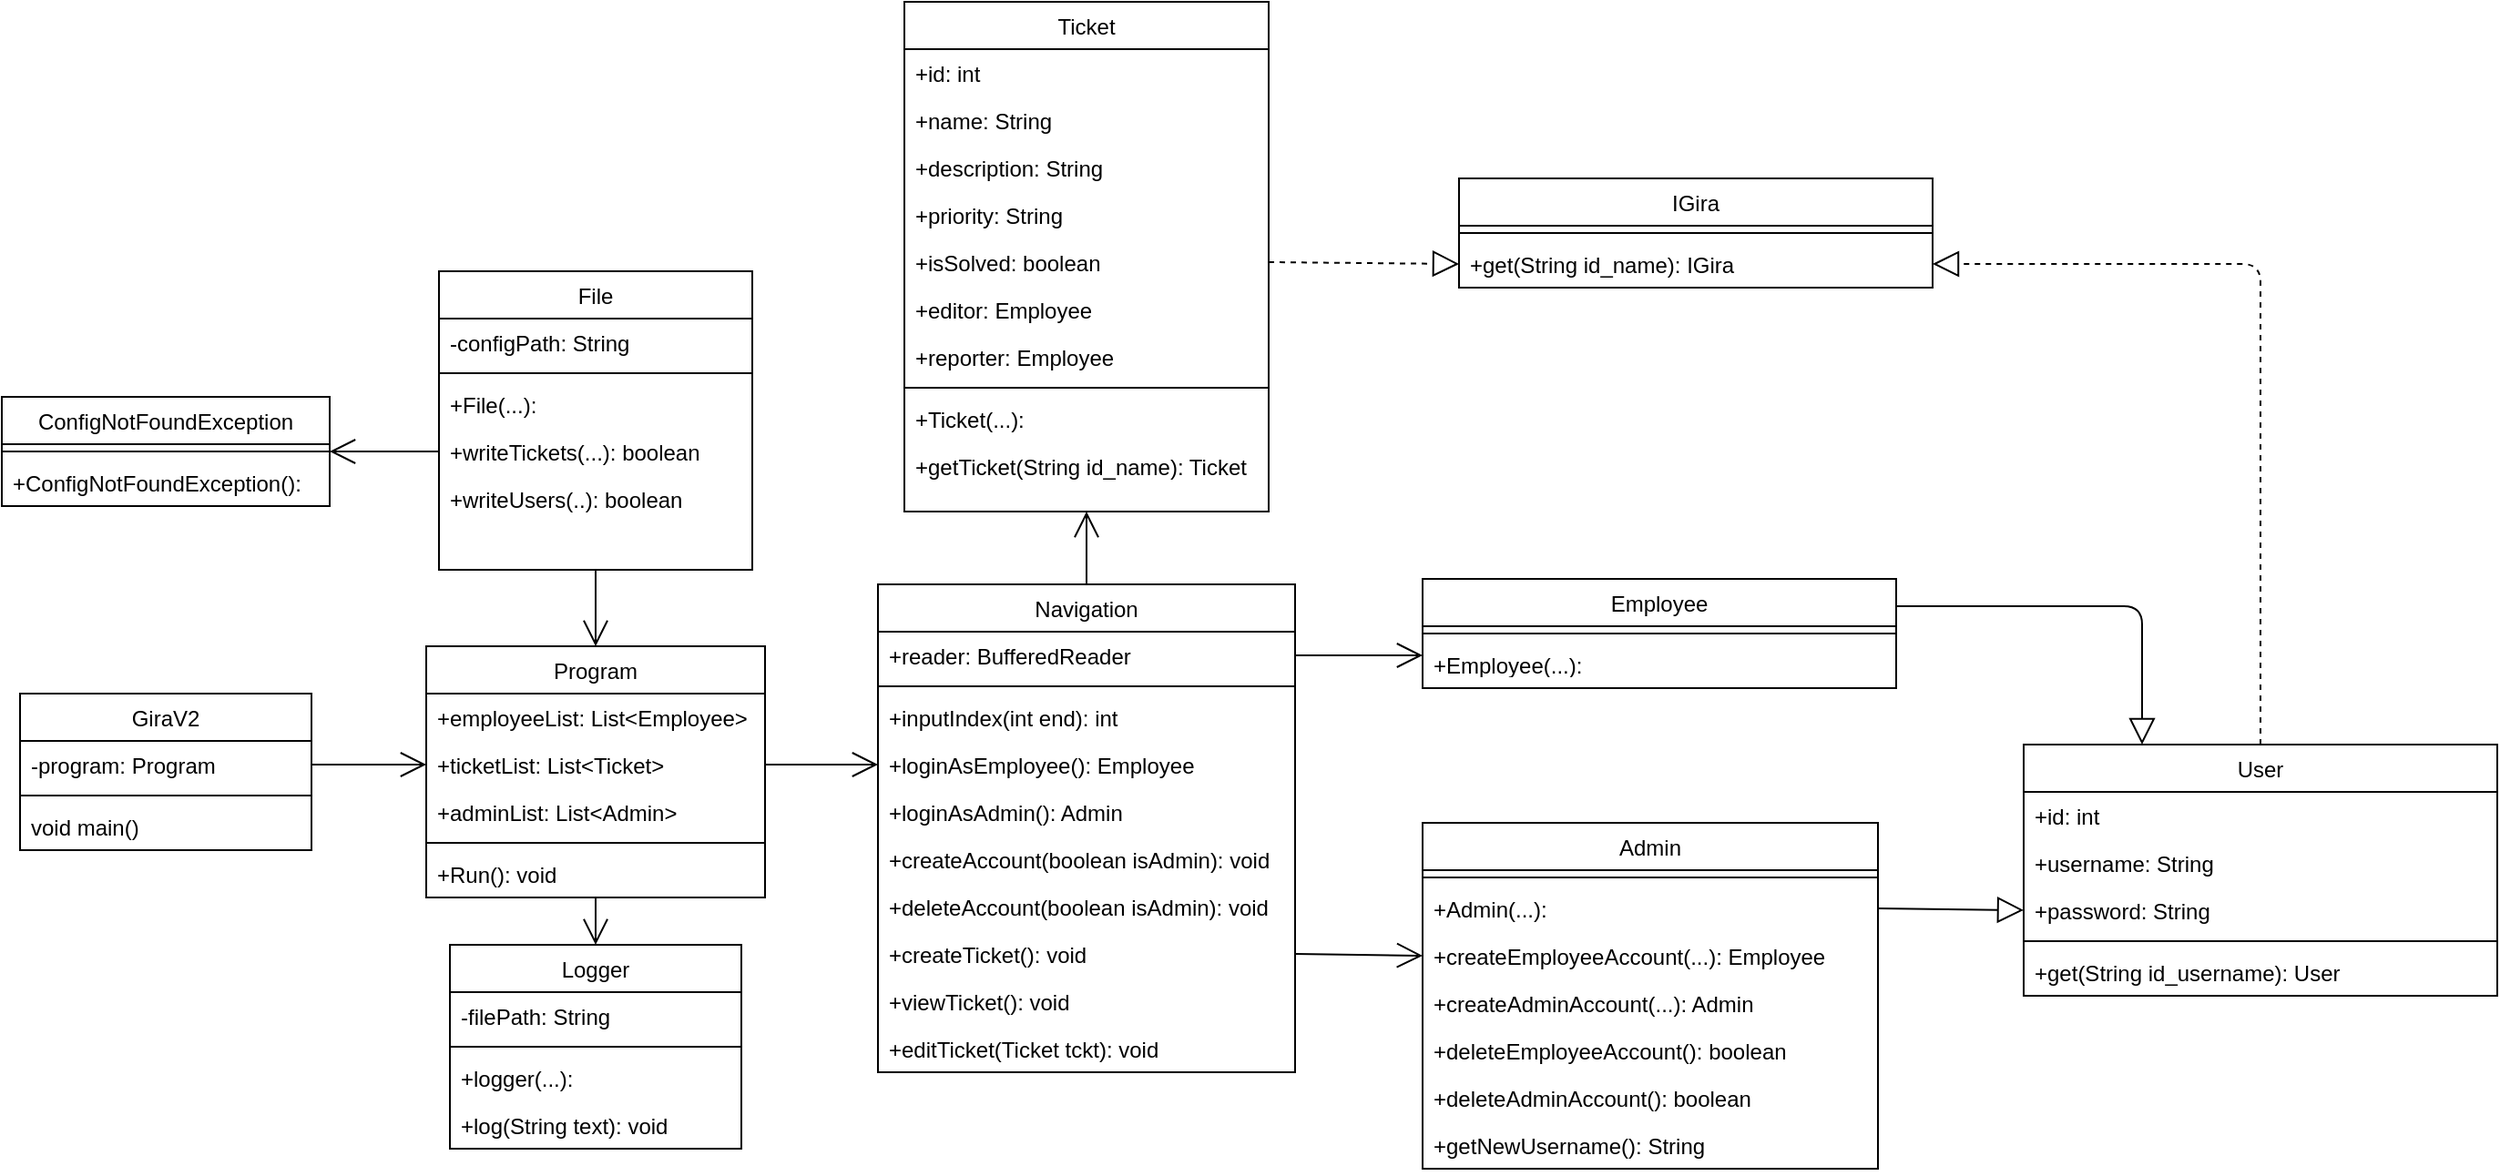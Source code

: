 <mxfile version="14.2.7" type="device"><diagram id="C5RBs43oDa-KdzZeNtuy" name="Page-1"><mxGraphModel dx="2031" dy="2158" grid="1" gridSize="10" guides="1" tooltips="1" connect="1" arrows="1" fold="1" page="1" pageScale="1" pageWidth="827" pageHeight="1169" math="0" shadow="0"><root><mxCell id="WIyWlLk6GJQsqaUBKTNV-0"/><mxCell id="WIyWlLk6GJQsqaUBKTNV-1" parent="WIyWlLk6GJQsqaUBKTNV-0"/><mxCell id="zkfFHV4jXpPFQw0GAbJ--0" value="Admin" style="swimlane;fontStyle=0;align=center;verticalAlign=top;childLayout=stackLayout;horizontal=1;startSize=26;horizontalStack=0;resizeParent=1;resizeLast=0;collapsible=1;marginBottom=0;rounded=0;shadow=0;strokeWidth=1;" parent="WIyWlLk6GJQsqaUBKTNV-1" vertex="1"><mxGeometry x="820" y="-629" width="250" height="190" as="geometry"><mxRectangle x="230" y="140" width="160" height="26" as="alternateBounds"/></mxGeometry></mxCell><mxCell id="zkfFHV4jXpPFQw0GAbJ--4" value="" style="line;html=1;strokeWidth=1;align=left;verticalAlign=middle;spacingTop=-1;spacingLeft=3;spacingRight=3;rotatable=0;labelPosition=right;points=[];portConstraint=eastwest;" parent="zkfFHV4jXpPFQw0GAbJ--0" vertex="1"><mxGeometry y="26" width="250" height="8" as="geometry"/></mxCell><mxCell id="zkfFHV4jXpPFQw0GAbJ--5" value="+Admin(...):" style="text;align=left;verticalAlign=top;spacingLeft=4;spacingRight=4;overflow=hidden;rotatable=0;points=[[0,0.5],[1,0.5]];portConstraint=eastwest;" parent="zkfFHV4jXpPFQw0GAbJ--0" vertex="1"><mxGeometry y="34" width="250" height="26" as="geometry"/></mxCell><mxCell id="zUxn0LRt2D8FwQx7hp7--18" value="+createEmployeeAccount(...): Employee" style="text;align=left;verticalAlign=top;spacingLeft=4;spacingRight=4;overflow=hidden;rotatable=0;points=[[0,0.5],[1,0.5]];portConstraint=eastwest;" parent="zkfFHV4jXpPFQw0GAbJ--0" vertex="1"><mxGeometry y="60" width="250" height="26" as="geometry"/></mxCell><mxCell id="zUxn0LRt2D8FwQx7hp7--19" value="+createAdminAccount(...): Admin" style="text;align=left;verticalAlign=top;spacingLeft=4;spacingRight=4;overflow=hidden;rotatable=0;points=[[0,0.5],[1,0.5]];portConstraint=eastwest;" parent="zkfFHV4jXpPFQw0GAbJ--0" vertex="1"><mxGeometry y="86" width="250" height="26" as="geometry"/></mxCell><mxCell id="zUxn0LRt2D8FwQx7hp7--20" value="+deleteEmployeeAccount(): boolean" style="text;align=left;verticalAlign=top;spacingLeft=4;spacingRight=4;overflow=hidden;rotatable=0;points=[[0,0.5],[1,0.5]];portConstraint=eastwest;" parent="zkfFHV4jXpPFQw0GAbJ--0" vertex="1"><mxGeometry y="112" width="250" height="26" as="geometry"/></mxCell><mxCell id="zUxn0LRt2D8FwQx7hp7--21" value="+deleteAdminAccount(): boolean" style="text;align=left;verticalAlign=top;spacingLeft=4;spacingRight=4;overflow=hidden;rotatable=0;points=[[0,0.5],[1,0.5]];portConstraint=eastwest;" parent="zkfFHV4jXpPFQw0GAbJ--0" vertex="1"><mxGeometry y="138" width="250" height="26" as="geometry"/></mxCell><mxCell id="zUxn0LRt2D8FwQx7hp7--22" value="+getNewUsername(): String" style="text;align=left;verticalAlign=top;spacingLeft=4;spacingRight=4;overflow=hidden;rotatable=0;points=[[0,0.5],[1,0.5]];portConstraint=eastwest;" parent="zkfFHV4jXpPFQw0GAbJ--0" vertex="1"><mxGeometry y="164" width="250" height="26" as="geometry"/></mxCell><mxCell id="zkfFHV4jXpPFQw0GAbJ--13" value="GiraV2" style="swimlane;fontStyle=0;align=center;verticalAlign=top;childLayout=stackLayout;horizontal=1;startSize=26;horizontalStack=0;resizeParent=1;resizeLast=0;collapsible=1;marginBottom=0;rounded=0;shadow=0;strokeWidth=1;" parent="WIyWlLk6GJQsqaUBKTNV-1" vertex="1"><mxGeometry x="50" y="-700" width="160" height="86" as="geometry"><mxRectangle x="340" y="380" width="170" height="26" as="alternateBounds"/></mxGeometry></mxCell><mxCell id="zkfFHV4jXpPFQw0GAbJ--14" value="-program: Program" style="text;align=left;verticalAlign=top;spacingLeft=4;spacingRight=4;overflow=hidden;rotatable=0;points=[[0,0.5],[1,0.5]];portConstraint=eastwest;" parent="zkfFHV4jXpPFQw0GAbJ--13" vertex="1"><mxGeometry y="26" width="160" height="26" as="geometry"/></mxCell><mxCell id="zkfFHV4jXpPFQw0GAbJ--15" value="" style="line;html=1;strokeWidth=1;align=left;verticalAlign=middle;spacingTop=-1;spacingLeft=3;spacingRight=3;rotatable=0;labelPosition=right;points=[];portConstraint=eastwest;" parent="zkfFHV4jXpPFQw0GAbJ--13" vertex="1"><mxGeometry y="52" width="160" height="8" as="geometry"/></mxCell><mxCell id="zUxn0LRt2D8FwQx7hp7--9" value="void main()" style="text;align=left;verticalAlign=top;spacingLeft=4;spacingRight=4;overflow=hidden;rotatable=0;points=[[0,0.5],[1,0.5]];portConstraint=eastwest;" parent="zkfFHV4jXpPFQw0GAbJ--13" vertex="1"><mxGeometry y="60" width="160" height="26" as="geometry"/></mxCell><mxCell id="zkfFHV4jXpPFQw0GAbJ--17" value="Employee" style="swimlane;fontStyle=0;align=center;verticalAlign=top;childLayout=stackLayout;horizontal=1;startSize=26;horizontalStack=0;resizeParent=1;resizeLast=0;collapsible=1;marginBottom=0;rounded=0;shadow=0;strokeWidth=1;" parent="WIyWlLk6GJQsqaUBKTNV-1" vertex="1"><mxGeometry x="820" y="-763" width="260" height="60" as="geometry"><mxRectangle x="550" y="140" width="160" height="26" as="alternateBounds"/></mxGeometry></mxCell><mxCell id="zkfFHV4jXpPFQw0GAbJ--23" value="" style="line;html=1;strokeWidth=1;align=left;verticalAlign=middle;spacingTop=-1;spacingLeft=3;spacingRight=3;rotatable=0;labelPosition=right;points=[];portConstraint=eastwest;" parent="zkfFHV4jXpPFQw0GAbJ--17" vertex="1"><mxGeometry y="26" width="260" height="8" as="geometry"/></mxCell><mxCell id="zkfFHV4jXpPFQw0GAbJ--25" value="+Employee(...):" style="text;align=left;verticalAlign=top;spacingLeft=4;spacingRight=4;overflow=hidden;rotatable=0;points=[[0,0.5],[1,0.5]];portConstraint=eastwest;" parent="zkfFHV4jXpPFQw0GAbJ--17" vertex="1"><mxGeometry y="34" width="260" height="16" as="geometry"/></mxCell><mxCell id="zUxn0LRt2D8FwQx7hp7--0" value="Ticket" style="swimlane;fontStyle=0;align=center;verticalAlign=top;childLayout=stackLayout;horizontal=1;startSize=26;horizontalStack=0;resizeParent=1;resizeLast=0;collapsible=1;marginBottom=0;rounded=0;shadow=0;strokeWidth=1;" parent="WIyWlLk6GJQsqaUBKTNV-1" vertex="1"><mxGeometry x="535.5" y="-1080" width="200" height="280" as="geometry"><mxRectangle x="230" y="140" width="160" height="26" as="alternateBounds"/></mxGeometry></mxCell><mxCell id="zUxn0LRt2D8FwQx7hp7--1" value="+id: int" style="text;align=left;verticalAlign=top;spacingLeft=4;spacingRight=4;overflow=hidden;rotatable=0;points=[[0,0.5],[1,0.5]];portConstraint=eastwest;" parent="zUxn0LRt2D8FwQx7hp7--0" vertex="1"><mxGeometry y="26" width="200" height="26" as="geometry"/></mxCell><mxCell id="zUxn0LRt2D8FwQx7hp7--2" value="+name: String" style="text;align=left;verticalAlign=top;spacingLeft=4;spacingRight=4;overflow=hidden;rotatable=0;points=[[0,0.5],[1,0.5]];portConstraint=eastwest;rounded=0;shadow=0;html=0;" parent="zUxn0LRt2D8FwQx7hp7--0" vertex="1"><mxGeometry y="52" width="200" height="26" as="geometry"/></mxCell><mxCell id="zUxn0LRt2D8FwQx7hp7--24" value="+description: String" style="text;align=left;verticalAlign=top;spacingLeft=4;spacingRight=4;overflow=hidden;rotatable=0;points=[[0,0.5],[1,0.5]];portConstraint=eastwest;rounded=0;shadow=0;html=0;" parent="zUxn0LRt2D8FwQx7hp7--0" vertex="1"><mxGeometry y="78" width="200" height="26" as="geometry"/></mxCell><mxCell id="zUxn0LRt2D8FwQx7hp7--25" value="+priority: String" style="text;align=left;verticalAlign=top;spacingLeft=4;spacingRight=4;overflow=hidden;rotatable=0;points=[[0,0.5],[1,0.5]];portConstraint=eastwest;rounded=0;shadow=0;html=0;" parent="zUxn0LRt2D8FwQx7hp7--0" vertex="1"><mxGeometry y="104" width="200" height="26" as="geometry"/></mxCell><mxCell id="zUxn0LRt2D8FwQx7hp7--27" value="+isSolved: boolean" style="text;align=left;verticalAlign=top;spacingLeft=4;spacingRight=4;overflow=hidden;rotatable=0;points=[[0,0.5],[1,0.5]];portConstraint=eastwest;rounded=0;shadow=0;html=0;" parent="zUxn0LRt2D8FwQx7hp7--0" vertex="1"><mxGeometry y="130" width="200" height="26" as="geometry"/></mxCell><mxCell id="zUxn0LRt2D8FwQx7hp7--26" value="+editor: Employee" style="text;align=left;verticalAlign=top;spacingLeft=4;spacingRight=4;overflow=hidden;rotatable=0;points=[[0,0.5],[1,0.5]];portConstraint=eastwest;rounded=0;shadow=0;html=0;" parent="zUxn0LRt2D8FwQx7hp7--0" vertex="1"><mxGeometry y="156" width="200" height="26" as="geometry"/></mxCell><mxCell id="zUxn0LRt2D8FwQx7hp7--3" value="+reporter: Employee" style="text;align=left;verticalAlign=top;spacingLeft=4;spacingRight=4;overflow=hidden;rotatable=0;points=[[0,0.5],[1,0.5]];portConstraint=eastwest;rounded=0;shadow=0;html=0;" parent="zUxn0LRt2D8FwQx7hp7--0" vertex="1"><mxGeometry y="182" width="200" height="26" as="geometry"/></mxCell><mxCell id="zUxn0LRt2D8FwQx7hp7--4" value="" style="line;html=1;strokeWidth=1;align=left;verticalAlign=middle;spacingTop=-1;spacingLeft=3;spacingRight=3;rotatable=0;labelPosition=right;points=[];portConstraint=eastwest;" parent="zUxn0LRt2D8FwQx7hp7--0" vertex="1"><mxGeometry y="208" width="200" height="8" as="geometry"/></mxCell><mxCell id="zUxn0LRt2D8FwQx7hp7--5" value="+Ticket(...):" style="text;align=left;verticalAlign=top;spacingLeft=4;spacingRight=4;overflow=hidden;rotatable=0;points=[[0,0.5],[1,0.5]];portConstraint=eastwest;" parent="zUxn0LRt2D8FwQx7hp7--0" vertex="1"><mxGeometry y="216" width="200" height="26" as="geometry"/></mxCell><mxCell id="zUxn0LRt2D8FwQx7hp7--28" value="+getTicket(String id_name): Ticket" style="text;align=left;verticalAlign=top;spacingLeft=4;spacingRight=4;overflow=hidden;rotatable=0;points=[[0,0.5],[1,0.5]];portConstraint=eastwest;" parent="zUxn0LRt2D8FwQx7hp7--0" vertex="1"><mxGeometry y="242" width="200" height="26" as="geometry"/></mxCell><mxCell id="lcVu2gEmD91j_J88FDu_-0" value="Navigation" style="swimlane;fontStyle=0;align=center;verticalAlign=top;childLayout=stackLayout;horizontal=1;startSize=26;horizontalStack=0;resizeParent=1;resizeLast=0;collapsible=1;marginBottom=0;rounded=0;shadow=0;strokeWidth=1;" parent="WIyWlLk6GJQsqaUBKTNV-1" vertex="1"><mxGeometry x="521" y="-760" width="229" height="268" as="geometry"><mxRectangle x="550" y="140" width="160" height="26" as="alternateBounds"/></mxGeometry></mxCell><mxCell id="e49XGIOUyNNTs-vs24VL-19" value="+reader: BufferedReader" style="text;align=left;verticalAlign=top;spacingLeft=4;spacingRight=4;overflow=hidden;rotatable=0;points=[[0,0.5],[1,0.5]];portConstraint=eastwest;" parent="lcVu2gEmD91j_J88FDu_-0" vertex="1"><mxGeometry y="26" width="229" height="26" as="geometry"/></mxCell><mxCell id="lcVu2gEmD91j_J88FDu_-4" value="" style="line;html=1;strokeWidth=1;align=left;verticalAlign=middle;spacingTop=-1;spacingLeft=3;spacingRight=3;rotatable=0;labelPosition=right;points=[];portConstraint=eastwest;" parent="lcVu2gEmD91j_J88FDu_-0" vertex="1"><mxGeometry y="52" width="229" height="8" as="geometry"/></mxCell><mxCell id="e49XGIOUyNNTs-vs24VL-20" value="+inputIndex(int end): int" style="text;align=left;verticalAlign=top;spacingLeft=4;spacingRight=4;overflow=hidden;rotatable=0;points=[[0,0.5],[1,0.5]];portConstraint=eastwest;" parent="lcVu2gEmD91j_J88FDu_-0" vertex="1"><mxGeometry y="60" width="229" height="26" as="geometry"/></mxCell><mxCell id="e49XGIOUyNNTs-vs24VL-21" value="+loginAsEmployee(): Employee" style="text;align=left;verticalAlign=top;spacingLeft=4;spacingRight=4;overflow=hidden;rotatable=0;points=[[0,0.5],[1,0.5]];portConstraint=eastwest;" parent="lcVu2gEmD91j_J88FDu_-0" vertex="1"><mxGeometry y="86" width="229" height="26" as="geometry"/></mxCell><mxCell id="e49XGIOUyNNTs-vs24VL-22" value="+loginAsAdmin(): Admin" style="text;align=left;verticalAlign=top;spacingLeft=4;spacingRight=4;overflow=hidden;rotatable=0;points=[[0,0.5],[1,0.5]];portConstraint=eastwest;" parent="lcVu2gEmD91j_J88FDu_-0" vertex="1"><mxGeometry y="112" width="229" height="26" as="geometry"/></mxCell><mxCell id="e49XGIOUyNNTs-vs24VL-23" value="+createAccount(boolean isAdmin): void" style="text;align=left;verticalAlign=top;spacingLeft=4;spacingRight=4;overflow=hidden;rotatable=0;points=[[0,0.5],[1,0.5]];portConstraint=eastwest;" parent="lcVu2gEmD91j_J88FDu_-0" vertex="1"><mxGeometry y="138" width="229" height="26" as="geometry"/></mxCell><mxCell id="e49XGIOUyNNTs-vs24VL-26" value="+deleteAccount(boolean isAdmin): void" style="text;align=left;verticalAlign=top;spacingLeft=4;spacingRight=4;overflow=hidden;rotatable=0;points=[[0,0.5],[1,0.5]];portConstraint=eastwest;" parent="lcVu2gEmD91j_J88FDu_-0" vertex="1"><mxGeometry y="164" width="229" height="26" as="geometry"/></mxCell><mxCell id="e49XGIOUyNNTs-vs24VL-27" value="+createTicket(): void" style="text;align=left;verticalAlign=top;spacingLeft=4;spacingRight=4;overflow=hidden;rotatable=0;points=[[0,0.5],[1,0.5]];portConstraint=eastwest;" parent="lcVu2gEmD91j_J88FDu_-0" vertex="1"><mxGeometry y="190" width="229" height="26" as="geometry"/></mxCell><mxCell id="e49XGIOUyNNTs-vs24VL-25" value="+viewTicket(): void" style="text;align=left;verticalAlign=top;spacingLeft=4;spacingRight=4;overflow=hidden;rotatable=0;points=[[0,0.5],[1,0.5]];portConstraint=eastwest;" parent="lcVu2gEmD91j_J88FDu_-0" vertex="1"><mxGeometry y="216" width="229" height="26" as="geometry"/></mxCell><mxCell id="e49XGIOUyNNTs-vs24VL-24" value="+editTicket(Ticket tckt): void" style="text;align=left;verticalAlign=top;spacingLeft=4;spacingRight=4;overflow=hidden;rotatable=0;points=[[0,0.5],[1,0.5]];portConstraint=eastwest;" parent="lcVu2gEmD91j_J88FDu_-0" vertex="1"><mxGeometry y="242" width="229" height="26" as="geometry"/></mxCell><mxCell id="lcVu2gEmD91j_J88FDu_-7" value="File" style="swimlane;fontStyle=0;align=center;verticalAlign=top;childLayout=stackLayout;horizontal=1;startSize=26;horizontalStack=0;resizeParent=1;resizeLast=0;collapsible=1;marginBottom=0;rounded=0;shadow=0;strokeWidth=1;" parent="WIyWlLk6GJQsqaUBKTNV-1" vertex="1"><mxGeometry x="280" y="-932" width="172" height="164" as="geometry"><mxRectangle x="550" y="140" width="160" height="26" as="alternateBounds"/></mxGeometry></mxCell><mxCell id="lcVu2gEmD91j_J88FDu_-44" value="-configPath: String" style="text;align=left;verticalAlign=top;spacingLeft=4;spacingRight=4;overflow=hidden;rotatable=0;points=[[0,0.5],[1,0.5]];portConstraint=eastwest;" parent="lcVu2gEmD91j_J88FDu_-7" vertex="1"><mxGeometry y="26" width="172" height="26" as="geometry"/></mxCell><mxCell id="lcVu2gEmD91j_J88FDu_-11" value="" style="line;html=1;strokeWidth=1;align=left;verticalAlign=middle;spacingTop=-1;spacingLeft=3;spacingRight=3;rotatable=0;labelPosition=right;points=[];portConstraint=eastwest;" parent="lcVu2gEmD91j_J88FDu_-7" vertex="1"><mxGeometry y="52" width="172" height="8" as="geometry"/></mxCell><mxCell id="lcVu2gEmD91j_J88FDu_-45" value="+File(...):" style="text;align=left;verticalAlign=top;spacingLeft=4;spacingRight=4;overflow=hidden;rotatable=0;points=[[0,0.5],[1,0.5]];portConstraint=eastwest;" parent="lcVu2gEmD91j_J88FDu_-7" vertex="1"><mxGeometry y="60" width="172" height="26" as="geometry"/></mxCell><mxCell id="lcVu2gEmD91j_J88FDu_-46" value="+writeTickets(...): boolean" style="text;align=left;verticalAlign=top;spacingLeft=4;spacingRight=4;overflow=hidden;rotatable=0;points=[[0,0.5],[1,0.5]];portConstraint=eastwest;" parent="lcVu2gEmD91j_J88FDu_-7" vertex="1"><mxGeometry y="86" width="172" height="26" as="geometry"/></mxCell><mxCell id="lcVu2gEmD91j_J88FDu_-47" value="+writeUsers(..): boolean" style="text;align=left;verticalAlign=top;spacingLeft=4;spacingRight=4;overflow=hidden;rotatable=0;points=[[0,0.5],[1,0.5]];portConstraint=eastwest;" parent="lcVu2gEmD91j_J88FDu_-7" vertex="1"><mxGeometry y="112" width="172" height="26" as="geometry"/></mxCell><mxCell id="lcVu2gEmD91j_J88FDu_-16" value="Program" style="swimlane;fontStyle=0;align=center;verticalAlign=top;childLayout=stackLayout;horizontal=1;startSize=26;horizontalStack=0;resizeParent=1;resizeLast=0;collapsible=1;marginBottom=0;rounded=0;shadow=0;strokeWidth=1;" parent="WIyWlLk6GJQsqaUBKTNV-1" vertex="1"><mxGeometry x="273" y="-726" width="186" height="138" as="geometry"><mxRectangle x="340" y="380" width="170" height="26" as="alternateBounds"/></mxGeometry></mxCell><mxCell id="lcVu2gEmD91j_J88FDu_-17" value="+employeeList: List&lt;Employee&gt;" style="text;align=left;verticalAlign=top;spacingLeft=4;spacingRight=4;overflow=hidden;rotatable=0;points=[[0,0.5],[1,0.5]];portConstraint=eastwest;" parent="lcVu2gEmD91j_J88FDu_-16" vertex="1"><mxGeometry y="26" width="186" height="26" as="geometry"/></mxCell><mxCell id="lcVu2gEmD91j_J88FDu_-18" value="+ticketList: List&lt;Ticket&gt;" style="text;align=left;verticalAlign=top;spacingLeft=4;spacingRight=4;overflow=hidden;rotatable=0;points=[[0,0.5],[1,0.5]];portConstraint=eastwest;" parent="lcVu2gEmD91j_J88FDu_-16" vertex="1"><mxGeometry y="52" width="186" height="26" as="geometry"/></mxCell><mxCell id="lcVu2gEmD91j_J88FDu_-19" value="+adminList: List&lt;Admin&gt;" style="text;align=left;verticalAlign=top;spacingLeft=4;spacingRight=4;overflow=hidden;rotatable=0;points=[[0,0.5],[1,0.5]];portConstraint=eastwest;" parent="lcVu2gEmD91j_J88FDu_-16" vertex="1"><mxGeometry y="78" width="186" height="26" as="geometry"/></mxCell><mxCell id="lcVu2gEmD91j_J88FDu_-20" value="" style="line;html=1;strokeWidth=1;align=left;verticalAlign=middle;spacingTop=-1;spacingLeft=3;spacingRight=3;rotatable=0;labelPosition=right;points=[];portConstraint=eastwest;" parent="lcVu2gEmD91j_J88FDu_-16" vertex="1"><mxGeometry y="104" width="186" height="8" as="geometry"/></mxCell><mxCell id="e49XGIOUyNNTs-vs24VL-28" value="+Run(): void" style="text;align=left;verticalAlign=top;spacingLeft=4;spacingRight=4;overflow=hidden;rotatable=0;points=[[0,0.5],[1,0.5]];portConstraint=eastwest;" parent="lcVu2gEmD91j_J88FDu_-16" vertex="1"><mxGeometry y="112" width="186" height="26" as="geometry"/></mxCell><mxCell id="lcVu2gEmD91j_J88FDu_-23" value="Logger" style="swimlane;fontStyle=0;align=center;verticalAlign=top;childLayout=stackLayout;horizontal=1;startSize=26;horizontalStack=0;resizeParent=1;resizeLast=0;collapsible=1;marginBottom=0;rounded=0;shadow=0;strokeWidth=1;" parent="WIyWlLk6GJQsqaUBKTNV-1" vertex="1"><mxGeometry x="286" y="-562" width="160" height="112" as="geometry"><mxRectangle x="340" y="380" width="170" height="26" as="alternateBounds"/></mxGeometry></mxCell><mxCell id="lcVu2gEmD91j_J88FDu_-24" value="-filePath: String" style="text;align=left;verticalAlign=top;spacingLeft=4;spacingRight=4;overflow=hidden;rotatable=0;points=[[0,0.5],[1,0.5]];portConstraint=eastwest;" parent="lcVu2gEmD91j_J88FDu_-23" vertex="1"><mxGeometry y="26" width="160" height="26" as="geometry"/></mxCell><mxCell id="lcVu2gEmD91j_J88FDu_-27" value="" style="line;html=1;strokeWidth=1;align=left;verticalAlign=middle;spacingTop=-1;spacingLeft=3;spacingRight=3;rotatable=0;labelPosition=right;points=[];portConstraint=eastwest;" parent="lcVu2gEmD91j_J88FDu_-23" vertex="1"><mxGeometry y="52" width="160" height="8" as="geometry"/></mxCell><mxCell id="lcVu2gEmD91j_J88FDu_-29" value="+logger(...):" style="text;align=left;verticalAlign=top;spacingLeft=4;spacingRight=4;overflow=hidden;rotatable=0;points=[[0,0.5],[1,0.5]];portConstraint=eastwest;" parent="lcVu2gEmD91j_J88FDu_-23" vertex="1"><mxGeometry y="60" width="160" height="26" as="geometry"/></mxCell><mxCell id="lcVu2gEmD91j_J88FDu_-36" value="+log(String text): void" style="text;align=left;verticalAlign=top;spacingLeft=4;spacingRight=4;overflow=hidden;rotatable=0;points=[[0,0.5],[1,0.5]];portConstraint=eastwest;" parent="lcVu2gEmD91j_J88FDu_-23" vertex="1"><mxGeometry y="86" width="160" height="26" as="geometry"/></mxCell><mxCell id="lcVu2gEmD91j_J88FDu_-30" value="ConfigNotFoundException" style="swimlane;fontStyle=0;align=center;verticalAlign=top;childLayout=stackLayout;horizontal=1;startSize=26;horizontalStack=0;resizeParent=1;resizeLast=0;collapsible=1;marginBottom=0;rounded=0;shadow=0;strokeWidth=1;" parent="WIyWlLk6GJQsqaUBKTNV-1" vertex="1"><mxGeometry x="40" y="-863" width="180" height="60" as="geometry"><mxRectangle x="340" y="380" width="170" height="26" as="alternateBounds"/></mxGeometry></mxCell><mxCell id="lcVu2gEmD91j_J88FDu_-34" value="" style="line;html=1;strokeWidth=1;align=left;verticalAlign=middle;spacingTop=-1;spacingLeft=3;spacingRight=3;rotatable=0;labelPosition=right;points=[];portConstraint=eastwest;" parent="lcVu2gEmD91j_J88FDu_-30" vertex="1"><mxGeometry y="26" width="180" height="8" as="geometry"/></mxCell><mxCell id="Vua5izhVNhelU72PUgxa-9" value="+ConfigNotFoundException():" style="text;align=left;verticalAlign=top;spacingLeft=4;spacingRight=4;overflow=hidden;rotatable=0;points=[[0,0.5],[1,0.5]];portConstraint=eastwest;" vertex="1" parent="lcVu2gEmD91j_J88FDu_-30"><mxGeometry y="34" width="180" height="26" as="geometry"/></mxCell><mxCell id="lcVu2gEmD91j_J88FDu_-49" value="" style="endArrow=open;endFill=1;endSize=12;html=1;exitX=1;exitY=0.5;exitDx=0;exitDy=0;entryX=0;entryY=0.5;entryDx=0;entryDy=0;" parent="WIyWlLk6GJQsqaUBKTNV-1" source="zkfFHV4jXpPFQw0GAbJ--14" target="lcVu2gEmD91j_J88FDu_-18" edge="1"><mxGeometry width="160" relative="1" as="geometry"><mxPoint x="190" y="-492" as="sourcePoint"/><mxPoint x="350" y="-492" as="targetPoint"/></mxGeometry></mxCell><mxCell id="lcVu2gEmD91j_J88FDu_-50" value="" style="endArrow=open;endFill=1;endSize=12;html=1;exitX=1;exitY=0.5;exitDx=0;exitDy=0;entryX=0;entryY=0.5;entryDx=0;entryDy=0;" parent="WIyWlLk6GJQsqaUBKTNV-1" source="lcVu2gEmD91j_J88FDu_-18" target="e49XGIOUyNNTs-vs24VL-21" edge="1"><mxGeometry width="160" relative="1" as="geometry"><mxPoint x="966" y="-552" as="sourcePoint"/><mxPoint x="966" y="-545" as="targetPoint"/></mxGeometry></mxCell><mxCell id="lcVu2gEmD91j_J88FDu_-54" value="" style="endArrow=open;endFill=1;endSize=12;html=1;entryX=0.5;entryY=0;entryDx=0;entryDy=0;exitX=0.5;exitY=1;exitDx=0;exitDy=0;" parent="WIyWlLk6GJQsqaUBKTNV-1" source="lcVu2gEmD91j_J88FDu_-16" target="lcVu2gEmD91j_J88FDu_-23" edge="1"><mxGeometry width="160" relative="1" as="geometry"><mxPoint x="360" y="-562" as="sourcePoint"/><mxPoint x="350" y="-492" as="targetPoint"/></mxGeometry></mxCell><mxCell id="lcVu2gEmD91j_J88FDu_-55" value="" style="endArrow=open;endFill=1;endSize=12;html=1;exitX=0.5;exitY=1;exitDx=0;exitDy=0;entryX=0.5;entryY=0;entryDx=0;entryDy=0;" parent="WIyWlLk6GJQsqaUBKTNV-1" source="lcVu2gEmD91j_J88FDu_-7" target="lcVu2gEmD91j_J88FDu_-16" edge="1"><mxGeometry width="160" relative="1" as="geometry"><mxPoint x="190" y="-592" as="sourcePoint"/><mxPoint x="350" y="-592" as="targetPoint"/></mxGeometry></mxCell><mxCell id="lcVu2gEmD91j_J88FDu_-56" value="" style="endArrow=open;endFill=1;endSize=12;html=1;exitX=0;exitY=0.5;exitDx=0;exitDy=0;entryX=1;entryY=0.5;entryDx=0;entryDy=0;" parent="WIyWlLk6GJQsqaUBKTNV-1" source="lcVu2gEmD91j_J88FDu_-46" target="lcVu2gEmD91j_J88FDu_-30" edge="1"><mxGeometry width="160" relative="1" as="geometry"><mxPoint x="190" y="-592" as="sourcePoint"/><mxPoint x="350" y="-592" as="targetPoint"/></mxGeometry></mxCell><mxCell id="e49XGIOUyNNTs-vs24VL-0" value="User" style="swimlane;fontStyle=0;align=center;verticalAlign=top;childLayout=stackLayout;horizontal=1;startSize=26;horizontalStack=0;resizeParent=1;resizeLast=0;collapsible=1;marginBottom=0;rounded=0;shadow=0;strokeWidth=1;" parent="WIyWlLk6GJQsqaUBKTNV-1" vertex="1"><mxGeometry x="1150" y="-672" width="260" height="138" as="geometry"><mxRectangle x="550" y="140" width="160" height="26" as="alternateBounds"/></mxGeometry></mxCell><mxCell id="e49XGIOUyNNTs-vs24VL-1" value="+id: int" style="text;align=left;verticalAlign=top;spacingLeft=4;spacingRight=4;overflow=hidden;rotatable=0;points=[[0,0.5],[1,0.5]];portConstraint=eastwest;rounded=0;shadow=0;html=0;" parent="e49XGIOUyNNTs-vs24VL-0" vertex="1"><mxGeometry y="26" width="260" height="26" as="geometry"/></mxCell><mxCell id="e49XGIOUyNNTs-vs24VL-2" value="+username: String" style="text;align=left;verticalAlign=top;spacingLeft=4;spacingRight=4;overflow=hidden;rotatable=0;points=[[0,0.5],[1,0.5]];portConstraint=eastwest;rounded=0;shadow=0;html=0;" parent="e49XGIOUyNNTs-vs24VL-0" vertex="1"><mxGeometry y="52" width="260" height="26" as="geometry"/></mxCell><mxCell id="e49XGIOUyNNTs-vs24VL-3" value="+password: String" style="text;align=left;verticalAlign=top;spacingLeft=4;spacingRight=4;overflow=hidden;rotatable=0;points=[[0,0.5],[1,0.5]];portConstraint=eastwest;rounded=0;shadow=0;html=0;" parent="e49XGIOUyNNTs-vs24VL-0" vertex="1"><mxGeometry y="78" width="260" height="26" as="geometry"/></mxCell><mxCell id="e49XGIOUyNNTs-vs24VL-4" value="" style="line;html=1;strokeWidth=1;align=left;verticalAlign=middle;spacingTop=-1;spacingLeft=3;spacingRight=3;rotatable=0;labelPosition=right;points=[];portConstraint=eastwest;" parent="e49XGIOUyNNTs-vs24VL-0" vertex="1"><mxGeometry y="104" width="260" height="8" as="geometry"/></mxCell><mxCell id="e49XGIOUyNNTs-vs24VL-6" value="+get(String id_username): User" style="text;align=left;verticalAlign=top;spacingLeft=4;spacingRight=4;overflow=hidden;rotatable=0;points=[[0,0.5],[1,0.5]];portConstraint=eastwest;" parent="e49XGIOUyNNTs-vs24VL-0" vertex="1"><mxGeometry y="112" width="260" height="26" as="geometry"/></mxCell><mxCell id="e49XGIOUyNNTs-vs24VL-9" value="IGira" style="swimlane;fontStyle=0;align=center;verticalAlign=top;childLayout=stackLayout;horizontal=1;startSize=26;horizontalStack=0;resizeParent=1;resizeLast=0;collapsible=1;marginBottom=0;rounded=0;shadow=0;strokeWidth=1;" parent="WIyWlLk6GJQsqaUBKTNV-1" vertex="1"><mxGeometry x="840" y="-983" width="260" height="60" as="geometry"><mxRectangle x="550" y="140" width="160" height="26" as="alternateBounds"/></mxGeometry></mxCell><mxCell id="e49XGIOUyNNTs-vs24VL-13" value="" style="line;html=1;strokeWidth=1;align=left;verticalAlign=middle;spacingTop=-1;spacingLeft=3;spacingRight=3;rotatable=0;labelPosition=right;points=[];portConstraint=eastwest;" parent="e49XGIOUyNNTs-vs24VL-9" vertex="1"><mxGeometry y="26" width="260" height="8" as="geometry"/></mxCell><mxCell id="e49XGIOUyNNTs-vs24VL-15" value="+get(String id_name): IGira" style="text;align=left;verticalAlign=top;spacingLeft=4;spacingRight=4;overflow=hidden;rotatable=0;points=[[0,0.5],[1,0.5]];portConstraint=eastwest;" parent="e49XGIOUyNNTs-vs24VL-9" vertex="1"><mxGeometry y="34" width="260" height="26" as="geometry"/></mxCell><mxCell id="e49XGIOUyNNTs-vs24VL-30" value="" style="endArrow=block;dashed=1;endFill=0;endSize=12;html=1;exitX=1;exitY=0.5;exitDx=0;exitDy=0;entryX=0;entryY=0.5;entryDx=0;entryDy=0;" parent="WIyWlLk6GJQsqaUBKTNV-1" source="zUxn0LRt2D8FwQx7hp7--27" target="e49XGIOUyNNTs-vs24VL-15" edge="1"><mxGeometry width="160" relative="1" as="geometry"><mxPoint x="1100" y="34" as="sourcePoint"/><mxPoint x="820" y="-988" as="targetPoint"/></mxGeometry></mxCell><mxCell id="Vua5izhVNhelU72PUgxa-1" value="" style="endArrow=open;endFill=1;endSize=12;html=1;exitX=0.5;exitY=0;exitDx=0;exitDy=0;entryX=0.5;entryY=1;entryDx=0;entryDy=0;" edge="1" parent="WIyWlLk6GJQsqaUBKTNV-1" source="lcVu2gEmD91j_J88FDu_-0" target="zUxn0LRt2D8FwQx7hp7--0"><mxGeometry width="160" relative="1" as="geometry"><mxPoint x="389" y="-651" as="sourcePoint"/><mxPoint x="900" y="-642" as="targetPoint"/></mxGeometry></mxCell><mxCell id="Vua5izhVNhelU72PUgxa-2" value="" style="endArrow=block;dashed=1;endFill=0;endSize=12;html=1;exitX=0.5;exitY=0;exitDx=0;exitDy=0;entryX=1;entryY=0.5;entryDx=0;entryDy=0;" edge="1" parent="WIyWlLk6GJQsqaUBKTNV-1" source="e49XGIOUyNNTs-vs24VL-0" target="e49XGIOUyNNTs-vs24VL-15"><mxGeometry width="160" relative="1" as="geometry"><mxPoint x="745.5" y="-929" as="sourcePoint"/><mxPoint x="880" y="-928" as="targetPoint"/><Array as="points"><mxPoint x="1280" y="-936"/></Array></mxGeometry></mxCell><mxCell id="Vua5izhVNhelU72PUgxa-4" value="" style="endArrow=open;endFill=1;endSize=12;html=1;exitX=1;exitY=0.5;exitDx=0;exitDy=0;entryX=0;entryY=0.5;entryDx=0;entryDy=0;" edge="1" parent="WIyWlLk6GJQsqaUBKTNV-1" source="e49XGIOUyNNTs-vs24VL-19" target="zkfFHV4jXpPFQw0GAbJ--25"><mxGeometry width="160" relative="1" as="geometry"><mxPoint x="469.0" y="-651.0" as="sourcePoint"/><mxPoint x="531" y="-651.0" as="targetPoint"/></mxGeometry></mxCell><mxCell id="Vua5izhVNhelU72PUgxa-5" value="" style="endArrow=open;endFill=1;endSize=12;html=1;exitX=1;exitY=0.5;exitDx=0;exitDy=0;entryX=0;entryY=0.5;entryDx=0;entryDy=0;" edge="1" parent="WIyWlLk6GJQsqaUBKTNV-1" source="e49XGIOUyNNTs-vs24VL-27" target="zUxn0LRt2D8FwQx7hp7--18"><mxGeometry width="160" relative="1" as="geometry"><mxPoint x="469" y="-651" as="sourcePoint"/><mxPoint x="531" y="-651" as="targetPoint"/></mxGeometry></mxCell><mxCell id="Vua5izhVNhelU72PUgxa-6" value="" style="endArrow=block;endFill=0;endSize=12;html=1;exitX=1;exitY=0.25;exitDx=0;exitDy=0;entryX=0.25;entryY=0;entryDx=0;entryDy=0;" edge="1" parent="WIyWlLk6GJQsqaUBKTNV-1" source="zkfFHV4jXpPFQw0GAbJ--17" target="e49XGIOUyNNTs-vs24VL-0"><mxGeometry width="160" relative="1" as="geometry"><mxPoint x="930" y="-662" as="sourcePoint"/><mxPoint x="1090" y="-662" as="targetPoint"/><Array as="points"><mxPoint x="1215" y="-748"/></Array></mxGeometry></mxCell><mxCell id="Vua5izhVNhelU72PUgxa-8" value="" style="endArrow=block;endFill=0;endSize=12;html=1;exitX=1;exitY=0.5;exitDx=0;exitDy=0;entryX=0;entryY=0.5;entryDx=0;entryDy=0;" edge="1" parent="WIyWlLk6GJQsqaUBKTNV-1" source="zkfFHV4jXpPFQw0GAbJ--5" target="e49XGIOUyNNTs-vs24VL-3"><mxGeometry width="160" relative="1" as="geometry"><mxPoint x="970" y="-682.0" as="sourcePoint"/><mxPoint x="1040" y="-682.0" as="targetPoint"/></mxGeometry></mxCell></root></mxGraphModel></diagram></mxfile>